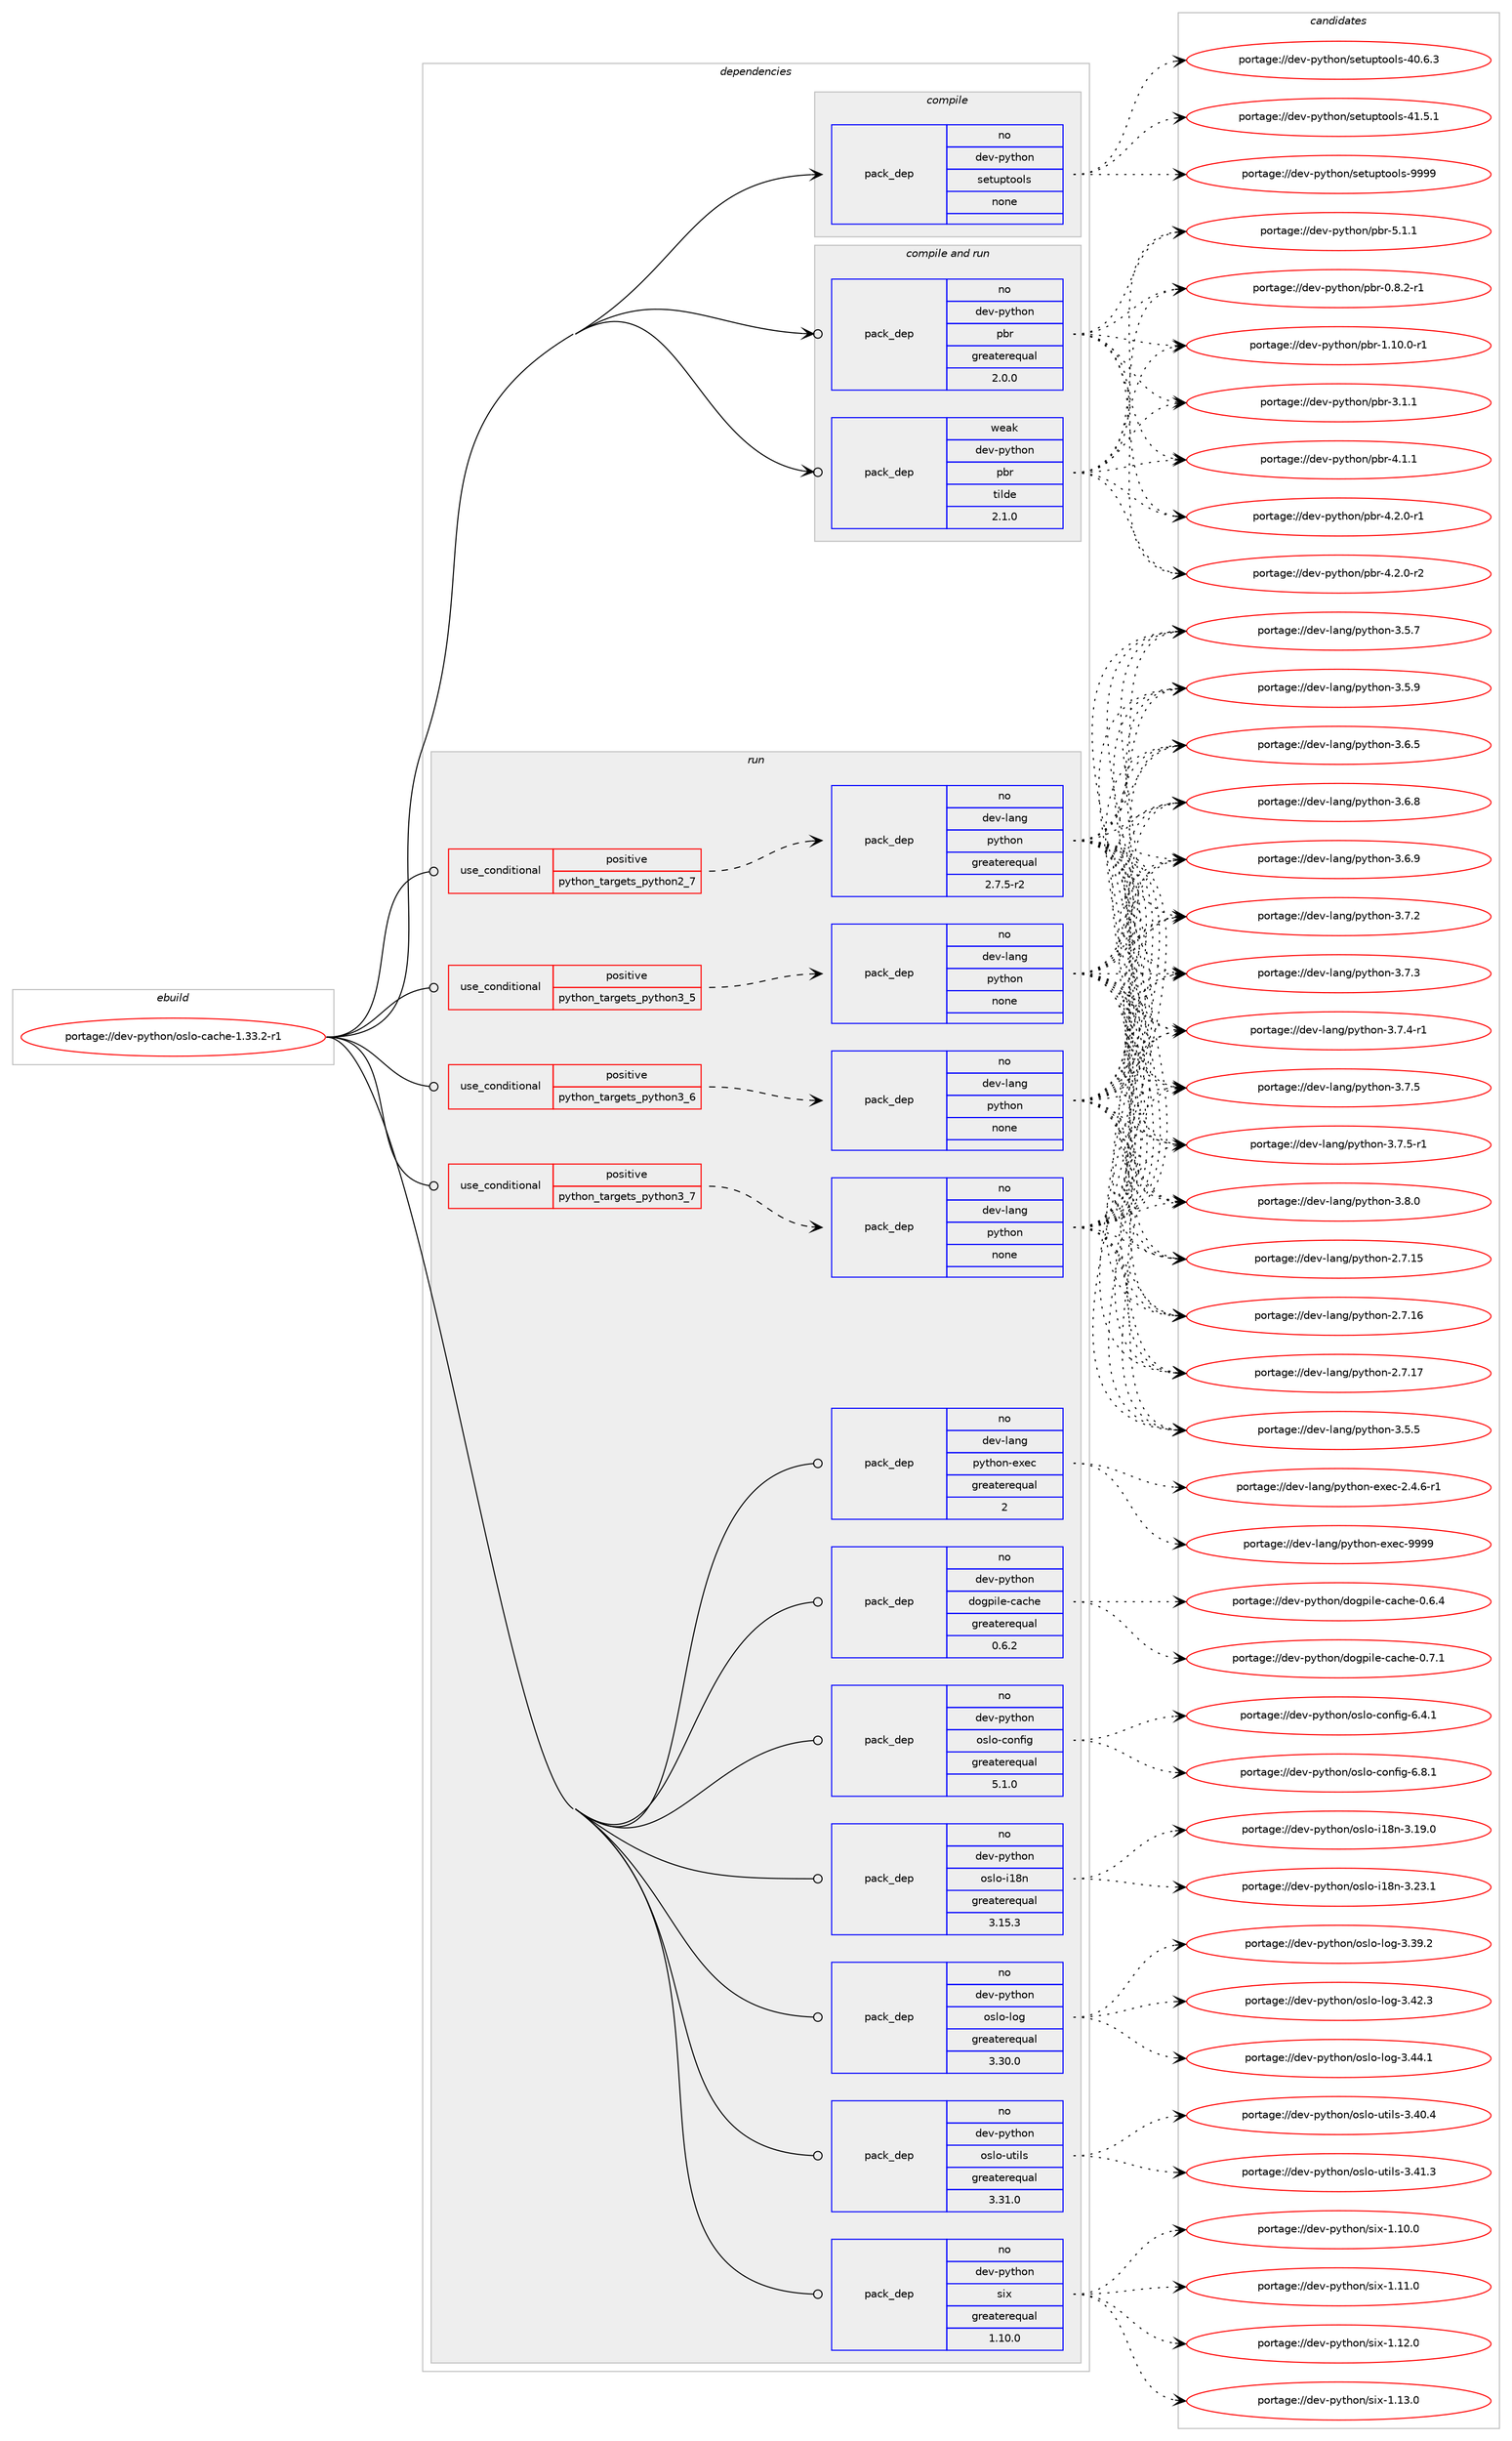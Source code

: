 digraph prolog {

# *************
# Graph options
# *************

newrank=true;
concentrate=true;
compound=true;
graph [rankdir=LR,fontname=Helvetica,fontsize=10,ranksep=1.5];#, ranksep=2.5, nodesep=0.2];
edge  [arrowhead=vee];
node  [fontname=Helvetica,fontsize=10];

# **********
# The ebuild
# **********

subgraph cluster_leftcol {
color=gray;
rank=same;
label=<<i>ebuild</i>>;
id [label="portage://dev-python/oslo-cache-1.33.2-r1", color=red, width=4, href="../dev-python/oslo-cache-1.33.2-r1.svg"];
}

# ****************
# The dependencies
# ****************

subgraph cluster_midcol {
color=gray;
label=<<i>dependencies</i>>;
subgraph cluster_compile {
fillcolor="#eeeeee";
style=filled;
label=<<i>compile</i>>;
subgraph pack117164 {
dependency153476 [label=<<TABLE BORDER="0" CELLBORDER="1" CELLSPACING="0" CELLPADDING="4" WIDTH="220"><TR><TD ROWSPAN="6" CELLPADDING="30">pack_dep</TD></TR><TR><TD WIDTH="110">no</TD></TR><TR><TD>dev-python</TD></TR><TR><TD>setuptools</TD></TR><TR><TD>none</TD></TR><TR><TD></TD></TR></TABLE>>, shape=none, color=blue];
}
id:e -> dependency153476:w [weight=20,style="solid",arrowhead="vee"];
}
subgraph cluster_compileandrun {
fillcolor="#eeeeee";
style=filled;
label=<<i>compile and run</i>>;
subgraph pack117165 {
dependency153477 [label=<<TABLE BORDER="0" CELLBORDER="1" CELLSPACING="0" CELLPADDING="4" WIDTH="220"><TR><TD ROWSPAN="6" CELLPADDING="30">pack_dep</TD></TR><TR><TD WIDTH="110">no</TD></TR><TR><TD>dev-python</TD></TR><TR><TD>pbr</TD></TR><TR><TD>greaterequal</TD></TR><TR><TD>2.0.0</TD></TR></TABLE>>, shape=none, color=blue];
}
id:e -> dependency153477:w [weight=20,style="solid",arrowhead="odotvee"];
subgraph pack117166 {
dependency153478 [label=<<TABLE BORDER="0" CELLBORDER="1" CELLSPACING="0" CELLPADDING="4" WIDTH="220"><TR><TD ROWSPAN="6" CELLPADDING="30">pack_dep</TD></TR><TR><TD WIDTH="110">weak</TD></TR><TR><TD>dev-python</TD></TR><TR><TD>pbr</TD></TR><TR><TD>tilde</TD></TR><TR><TD>2.1.0</TD></TR></TABLE>>, shape=none, color=blue];
}
id:e -> dependency153478:w [weight=20,style="solid",arrowhead="odotvee"];
}
subgraph cluster_run {
fillcolor="#eeeeee";
style=filled;
label=<<i>run</i>>;
subgraph cond32983 {
dependency153479 [label=<<TABLE BORDER="0" CELLBORDER="1" CELLSPACING="0" CELLPADDING="4"><TR><TD ROWSPAN="3" CELLPADDING="10">use_conditional</TD></TR><TR><TD>positive</TD></TR><TR><TD>python_targets_python2_7</TD></TR></TABLE>>, shape=none, color=red];
subgraph pack117167 {
dependency153480 [label=<<TABLE BORDER="0" CELLBORDER="1" CELLSPACING="0" CELLPADDING="4" WIDTH="220"><TR><TD ROWSPAN="6" CELLPADDING="30">pack_dep</TD></TR><TR><TD WIDTH="110">no</TD></TR><TR><TD>dev-lang</TD></TR><TR><TD>python</TD></TR><TR><TD>greaterequal</TD></TR><TR><TD>2.7.5-r2</TD></TR></TABLE>>, shape=none, color=blue];
}
dependency153479:e -> dependency153480:w [weight=20,style="dashed",arrowhead="vee"];
}
id:e -> dependency153479:w [weight=20,style="solid",arrowhead="odot"];
subgraph cond32984 {
dependency153481 [label=<<TABLE BORDER="0" CELLBORDER="1" CELLSPACING="0" CELLPADDING="4"><TR><TD ROWSPAN="3" CELLPADDING="10">use_conditional</TD></TR><TR><TD>positive</TD></TR><TR><TD>python_targets_python3_5</TD></TR></TABLE>>, shape=none, color=red];
subgraph pack117168 {
dependency153482 [label=<<TABLE BORDER="0" CELLBORDER="1" CELLSPACING="0" CELLPADDING="4" WIDTH="220"><TR><TD ROWSPAN="6" CELLPADDING="30">pack_dep</TD></TR><TR><TD WIDTH="110">no</TD></TR><TR><TD>dev-lang</TD></TR><TR><TD>python</TD></TR><TR><TD>none</TD></TR><TR><TD></TD></TR></TABLE>>, shape=none, color=blue];
}
dependency153481:e -> dependency153482:w [weight=20,style="dashed",arrowhead="vee"];
}
id:e -> dependency153481:w [weight=20,style="solid",arrowhead="odot"];
subgraph cond32985 {
dependency153483 [label=<<TABLE BORDER="0" CELLBORDER="1" CELLSPACING="0" CELLPADDING="4"><TR><TD ROWSPAN="3" CELLPADDING="10">use_conditional</TD></TR><TR><TD>positive</TD></TR><TR><TD>python_targets_python3_6</TD></TR></TABLE>>, shape=none, color=red];
subgraph pack117169 {
dependency153484 [label=<<TABLE BORDER="0" CELLBORDER="1" CELLSPACING="0" CELLPADDING="4" WIDTH="220"><TR><TD ROWSPAN="6" CELLPADDING="30">pack_dep</TD></TR><TR><TD WIDTH="110">no</TD></TR><TR><TD>dev-lang</TD></TR><TR><TD>python</TD></TR><TR><TD>none</TD></TR><TR><TD></TD></TR></TABLE>>, shape=none, color=blue];
}
dependency153483:e -> dependency153484:w [weight=20,style="dashed",arrowhead="vee"];
}
id:e -> dependency153483:w [weight=20,style="solid",arrowhead="odot"];
subgraph cond32986 {
dependency153485 [label=<<TABLE BORDER="0" CELLBORDER="1" CELLSPACING="0" CELLPADDING="4"><TR><TD ROWSPAN="3" CELLPADDING="10">use_conditional</TD></TR><TR><TD>positive</TD></TR><TR><TD>python_targets_python3_7</TD></TR></TABLE>>, shape=none, color=red];
subgraph pack117170 {
dependency153486 [label=<<TABLE BORDER="0" CELLBORDER="1" CELLSPACING="0" CELLPADDING="4" WIDTH="220"><TR><TD ROWSPAN="6" CELLPADDING="30">pack_dep</TD></TR><TR><TD WIDTH="110">no</TD></TR><TR><TD>dev-lang</TD></TR><TR><TD>python</TD></TR><TR><TD>none</TD></TR><TR><TD></TD></TR></TABLE>>, shape=none, color=blue];
}
dependency153485:e -> dependency153486:w [weight=20,style="dashed",arrowhead="vee"];
}
id:e -> dependency153485:w [weight=20,style="solid",arrowhead="odot"];
subgraph pack117171 {
dependency153487 [label=<<TABLE BORDER="0" CELLBORDER="1" CELLSPACING="0" CELLPADDING="4" WIDTH="220"><TR><TD ROWSPAN="6" CELLPADDING="30">pack_dep</TD></TR><TR><TD WIDTH="110">no</TD></TR><TR><TD>dev-lang</TD></TR><TR><TD>python-exec</TD></TR><TR><TD>greaterequal</TD></TR><TR><TD>2</TD></TR></TABLE>>, shape=none, color=blue];
}
id:e -> dependency153487:w [weight=20,style="solid",arrowhead="odot"];
subgraph pack117172 {
dependency153488 [label=<<TABLE BORDER="0" CELLBORDER="1" CELLSPACING="0" CELLPADDING="4" WIDTH="220"><TR><TD ROWSPAN="6" CELLPADDING="30">pack_dep</TD></TR><TR><TD WIDTH="110">no</TD></TR><TR><TD>dev-python</TD></TR><TR><TD>dogpile-cache</TD></TR><TR><TD>greaterequal</TD></TR><TR><TD>0.6.2</TD></TR></TABLE>>, shape=none, color=blue];
}
id:e -> dependency153488:w [weight=20,style="solid",arrowhead="odot"];
subgraph pack117173 {
dependency153489 [label=<<TABLE BORDER="0" CELLBORDER="1" CELLSPACING="0" CELLPADDING="4" WIDTH="220"><TR><TD ROWSPAN="6" CELLPADDING="30">pack_dep</TD></TR><TR><TD WIDTH="110">no</TD></TR><TR><TD>dev-python</TD></TR><TR><TD>oslo-config</TD></TR><TR><TD>greaterequal</TD></TR><TR><TD>5.1.0</TD></TR></TABLE>>, shape=none, color=blue];
}
id:e -> dependency153489:w [weight=20,style="solid",arrowhead="odot"];
subgraph pack117174 {
dependency153490 [label=<<TABLE BORDER="0" CELLBORDER="1" CELLSPACING="0" CELLPADDING="4" WIDTH="220"><TR><TD ROWSPAN="6" CELLPADDING="30">pack_dep</TD></TR><TR><TD WIDTH="110">no</TD></TR><TR><TD>dev-python</TD></TR><TR><TD>oslo-i18n</TD></TR><TR><TD>greaterequal</TD></TR><TR><TD>3.15.3</TD></TR></TABLE>>, shape=none, color=blue];
}
id:e -> dependency153490:w [weight=20,style="solid",arrowhead="odot"];
subgraph pack117175 {
dependency153491 [label=<<TABLE BORDER="0" CELLBORDER="1" CELLSPACING="0" CELLPADDING="4" WIDTH="220"><TR><TD ROWSPAN="6" CELLPADDING="30">pack_dep</TD></TR><TR><TD WIDTH="110">no</TD></TR><TR><TD>dev-python</TD></TR><TR><TD>oslo-log</TD></TR><TR><TD>greaterequal</TD></TR><TR><TD>3.30.0</TD></TR></TABLE>>, shape=none, color=blue];
}
id:e -> dependency153491:w [weight=20,style="solid",arrowhead="odot"];
subgraph pack117176 {
dependency153492 [label=<<TABLE BORDER="0" CELLBORDER="1" CELLSPACING="0" CELLPADDING="4" WIDTH="220"><TR><TD ROWSPAN="6" CELLPADDING="30">pack_dep</TD></TR><TR><TD WIDTH="110">no</TD></TR><TR><TD>dev-python</TD></TR><TR><TD>oslo-utils</TD></TR><TR><TD>greaterequal</TD></TR><TR><TD>3.31.0</TD></TR></TABLE>>, shape=none, color=blue];
}
id:e -> dependency153492:w [weight=20,style="solid",arrowhead="odot"];
subgraph pack117177 {
dependency153493 [label=<<TABLE BORDER="0" CELLBORDER="1" CELLSPACING="0" CELLPADDING="4" WIDTH="220"><TR><TD ROWSPAN="6" CELLPADDING="30">pack_dep</TD></TR><TR><TD WIDTH="110">no</TD></TR><TR><TD>dev-python</TD></TR><TR><TD>six</TD></TR><TR><TD>greaterequal</TD></TR><TR><TD>1.10.0</TD></TR></TABLE>>, shape=none, color=blue];
}
id:e -> dependency153493:w [weight=20,style="solid",arrowhead="odot"];
}
}

# **************
# The candidates
# **************

subgraph cluster_choices {
rank=same;
color=gray;
label=<<i>candidates</i>>;

subgraph choice117164 {
color=black;
nodesep=1;
choiceportage100101118451121211161041111104711510111611711211611111110811545524846544651 [label="portage://dev-python/setuptools-40.6.3", color=red, width=4,href="../dev-python/setuptools-40.6.3.svg"];
choiceportage100101118451121211161041111104711510111611711211611111110811545524946534649 [label="portage://dev-python/setuptools-41.5.1", color=red, width=4,href="../dev-python/setuptools-41.5.1.svg"];
choiceportage10010111845112121116104111110471151011161171121161111111081154557575757 [label="portage://dev-python/setuptools-9999", color=red, width=4,href="../dev-python/setuptools-9999.svg"];
dependency153476:e -> choiceportage100101118451121211161041111104711510111611711211611111110811545524846544651:w [style=dotted,weight="100"];
dependency153476:e -> choiceportage100101118451121211161041111104711510111611711211611111110811545524946534649:w [style=dotted,weight="100"];
dependency153476:e -> choiceportage10010111845112121116104111110471151011161171121161111111081154557575757:w [style=dotted,weight="100"];
}
subgraph choice117165 {
color=black;
nodesep=1;
choiceportage1001011184511212111610411111047112981144548465646504511449 [label="portage://dev-python/pbr-0.8.2-r1", color=red, width=4,href="../dev-python/pbr-0.8.2-r1.svg"];
choiceportage100101118451121211161041111104711298114454946494846484511449 [label="portage://dev-python/pbr-1.10.0-r1", color=red, width=4,href="../dev-python/pbr-1.10.0-r1.svg"];
choiceportage100101118451121211161041111104711298114455146494649 [label="portage://dev-python/pbr-3.1.1", color=red, width=4,href="../dev-python/pbr-3.1.1.svg"];
choiceportage100101118451121211161041111104711298114455246494649 [label="portage://dev-python/pbr-4.1.1", color=red, width=4,href="../dev-python/pbr-4.1.1.svg"];
choiceportage1001011184511212111610411111047112981144552465046484511449 [label="portage://dev-python/pbr-4.2.0-r1", color=red, width=4,href="../dev-python/pbr-4.2.0-r1.svg"];
choiceportage1001011184511212111610411111047112981144552465046484511450 [label="portage://dev-python/pbr-4.2.0-r2", color=red, width=4,href="../dev-python/pbr-4.2.0-r2.svg"];
choiceportage100101118451121211161041111104711298114455346494649 [label="portage://dev-python/pbr-5.1.1", color=red, width=4,href="../dev-python/pbr-5.1.1.svg"];
dependency153477:e -> choiceportage1001011184511212111610411111047112981144548465646504511449:w [style=dotted,weight="100"];
dependency153477:e -> choiceportage100101118451121211161041111104711298114454946494846484511449:w [style=dotted,weight="100"];
dependency153477:e -> choiceportage100101118451121211161041111104711298114455146494649:w [style=dotted,weight="100"];
dependency153477:e -> choiceportage100101118451121211161041111104711298114455246494649:w [style=dotted,weight="100"];
dependency153477:e -> choiceportage1001011184511212111610411111047112981144552465046484511449:w [style=dotted,weight="100"];
dependency153477:e -> choiceportage1001011184511212111610411111047112981144552465046484511450:w [style=dotted,weight="100"];
dependency153477:e -> choiceportage100101118451121211161041111104711298114455346494649:w [style=dotted,weight="100"];
}
subgraph choice117166 {
color=black;
nodesep=1;
choiceportage1001011184511212111610411111047112981144548465646504511449 [label="portage://dev-python/pbr-0.8.2-r1", color=red, width=4,href="../dev-python/pbr-0.8.2-r1.svg"];
choiceportage100101118451121211161041111104711298114454946494846484511449 [label="portage://dev-python/pbr-1.10.0-r1", color=red, width=4,href="../dev-python/pbr-1.10.0-r1.svg"];
choiceportage100101118451121211161041111104711298114455146494649 [label="portage://dev-python/pbr-3.1.1", color=red, width=4,href="../dev-python/pbr-3.1.1.svg"];
choiceportage100101118451121211161041111104711298114455246494649 [label="portage://dev-python/pbr-4.1.1", color=red, width=4,href="../dev-python/pbr-4.1.1.svg"];
choiceportage1001011184511212111610411111047112981144552465046484511449 [label="portage://dev-python/pbr-4.2.0-r1", color=red, width=4,href="../dev-python/pbr-4.2.0-r1.svg"];
choiceportage1001011184511212111610411111047112981144552465046484511450 [label="portage://dev-python/pbr-4.2.0-r2", color=red, width=4,href="../dev-python/pbr-4.2.0-r2.svg"];
choiceportage100101118451121211161041111104711298114455346494649 [label="portage://dev-python/pbr-5.1.1", color=red, width=4,href="../dev-python/pbr-5.1.1.svg"];
dependency153478:e -> choiceportage1001011184511212111610411111047112981144548465646504511449:w [style=dotted,weight="100"];
dependency153478:e -> choiceportage100101118451121211161041111104711298114454946494846484511449:w [style=dotted,weight="100"];
dependency153478:e -> choiceportage100101118451121211161041111104711298114455146494649:w [style=dotted,weight="100"];
dependency153478:e -> choiceportage100101118451121211161041111104711298114455246494649:w [style=dotted,weight="100"];
dependency153478:e -> choiceportage1001011184511212111610411111047112981144552465046484511449:w [style=dotted,weight="100"];
dependency153478:e -> choiceportage1001011184511212111610411111047112981144552465046484511450:w [style=dotted,weight="100"];
dependency153478:e -> choiceportage100101118451121211161041111104711298114455346494649:w [style=dotted,weight="100"];
}
subgraph choice117167 {
color=black;
nodesep=1;
choiceportage10010111845108971101034711212111610411111045504655464953 [label="portage://dev-lang/python-2.7.15", color=red, width=4,href="../dev-lang/python-2.7.15.svg"];
choiceportage10010111845108971101034711212111610411111045504655464954 [label="portage://dev-lang/python-2.7.16", color=red, width=4,href="../dev-lang/python-2.7.16.svg"];
choiceportage10010111845108971101034711212111610411111045504655464955 [label="portage://dev-lang/python-2.7.17", color=red, width=4,href="../dev-lang/python-2.7.17.svg"];
choiceportage100101118451089711010347112121116104111110455146534653 [label="portage://dev-lang/python-3.5.5", color=red, width=4,href="../dev-lang/python-3.5.5.svg"];
choiceportage100101118451089711010347112121116104111110455146534655 [label="portage://dev-lang/python-3.5.7", color=red, width=4,href="../dev-lang/python-3.5.7.svg"];
choiceportage100101118451089711010347112121116104111110455146534657 [label="portage://dev-lang/python-3.5.9", color=red, width=4,href="../dev-lang/python-3.5.9.svg"];
choiceportage100101118451089711010347112121116104111110455146544653 [label="portage://dev-lang/python-3.6.5", color=red, width=4,href="../dev-lang/python-3.6.5.svg"];
choiceportage100101118451089711010347112121116104111110455146544656 [label="portage://dev-lang/python-3.6.8", color=red, width=4,href="../dev-lang/python-3.6.8.svg"];
choiceportage100101118451089711010347112121116104111110455146544657 [label="portage://dev-lang/python-3.6.9", color=red, width=4,href="../dev-lang/python-3.6.9.svg"];
choiceportage100101118451089711010347112121116104111110455146554650 [label="portage://dev-lang/python-3.7.2", color=red, width=4,href="../dev-lang/python-3.7.2.svg"];
choiceportage100101118451089711010347112121116104111110455146554651 [label="portage://dev-lang/python-3.7.3", color=red, width=4,href="../dev-lang/python-3.7.3.svg"];
choiceportage1001011184510897110103471121211161041111104551465546524511449 [label="portage://dev-lang/python-3.7.4-r1", color=red, width=4,href="../dev-lang/python-3.7.4-r1.svg"];
choiceportage100101118451089711010347112121116104111110455146554653 [label="portage://dev-lang/python-3.7.5", color=red, width=4,href="../dev-lang/python-3.7.5.svg"];
choiceportage1001011184510897110103471121211161041111104551465546534511449 [label="portage://dev-lang/python-3.7.5-r1", color=red, width=4,href="../dev-lang/python-3.7.5-r1.svg"];
choiceportage100101118451089711010347112121116104111110455146564648 [label="portage://dev-lang/python-3.8.0", color=red, width=4,href="../dev-lang/python-3.8.0.svg"];
dependency153480:e -> choiceportage10010111845108971101034711212111610411111045504655464953:w [style=dotted,weight="100"];
dependency153480:e -> choiceportage10010111845108971101034711212111610411111045504655464954:w [style=dotted,weight="100"];
dependency153480:e -> choiceportage10010111845108971101034711212111610411111045504655464955:w [style=dotted,weight="100"];
dependency153480:e -> choiceportage100101118451089711010347112121116104111110455146534653:w [style=dotted,weight="100"];
dependency153480:e -> choiceportage100101118451089711010347112121116104111110455146534655:w [style=dotted,weight="100"];
dependency153480:e -> choiceportage100101118451089711010347112121116104111110455146534657:w [style=dotted,weight="100"];
dependency153480:e -> choiceportage100101118451089711010347112121116104111110455146544653:w [style=dotted,weight="100"];
dependency153480:e -> choiceportage100101118451089711010347112121116104111110455146544656:w [style=dotted,weight="100"];
dependency153480:e -> choiceportage100101118451089711010347112121116104111110455146544657:w [style=dotted,weight="100"];
dependency153480:e -> choiceportage100101118451089711010347112121116104111110455146554650:w [style=dotted,weight="100"];
dependency153480:e -> choiceportage100101118451089711010347112121116104111110455146554651:w [style=dotted,weight="100"];
dependency153480:e -> choiceportage1001011184510897110103471121211161041111104551465546524511449:w [style=dotted,weight="100"];
dependency153480:e -> choiceportage100101118451089711010347112121116104111110455146554653:w [style=dotted,weight="100"];
dependency153480:e -> choiceportage1001011184510897110103471121211161041111104551465546534511449:w [style=dotted,weight="100"];
dependency153480:e -> choiceportage100101118451089711010347112121116104111110455146564648:w [style=dotted,weight="100"];
}
subgraph choice117168 {
color=black;
nodesep=1;
choiceportage10010111845108971101034711212111610411111045504655464953 [label="portage://dev-lang/python-2.7.15", color=red, width=4,href="../dev-lang/python-2.7.15.svg"];
choiceportage10010111845108971101034711212111610411111045504655464954 [label="portage://dev-lang/python-2.7.16", color=red, width=4,href="../dev-lang/python-2.7.16.svg"];
choiceportage10010111845108971101034711212111610411111045504655464955 [label="portage://dev-lang/python-2.7.17", color=red, width=4,href="../dev-lang/python-2.7.17.svg"];
choiceportage100101118451089711010347112121116104111110455146534653 [label="portage://dev-lang/python-3.5.5", color=red, width=4,href="../dev-lang/python-3.5.5.svg"];
choiceportage100101118451089711010347112121116104111110455146534655 [label="portage://dev-lang/python-3.5.7", color=red, width=4,href="../dev-lang/python-3.5.7.svg"];
choiceportage100101118451089711010347112121116104111110455146534657 [label="portage://dev-lang/python-3.5.9", color=red, width=4,href="../dev-lang/python-3.5.9.svg"];
choiceportage100101118451089711010347112121116104111110455146544653 [label="portage://dev-lang/python-3.6.5", color=red, width=4,href="../dev-lang/python-3.6.5.svg"];
choiceportage100101118451089711010347112121116104111110455146544656 [label="portage://dev-lang/python-3.6.8", color=red, width=4,href="../dev-lang/python-3.6.8.svg"];
choiceportage100101118451089711010347112121116104111110455146544657 [label="portage://dev-lang/python-3.6.9", color=red, width=4,href="../dev-lang/python-3.6.9.svg"];
choiceportage100101118451089711010347112121116104111110455146554650 [label="portage://dev-lang/python-3.7.2", color=red, width=4,href="../dev-lang/python-3.7.2.svg"];
choiceportage100101118451089711010347112121116104111110455146554651 [label="portage://dev-lang/python-3.7.3", color=red, width=4,href="../dev-lang/python-3.7.3.svg"];
choiceportage1001011184510897110103471121211161041111104551465546524511449 [label="portage://dev-lang/python-3.7.4-r1", color=red, width=4,href="../dev-lang/python-3.7.4-r1.svg"];
choiceportage100101118451089711010347112121116104111110455146554653 [label="portage://dev-lang/python-3.7.5", color=red, width=4,href="../dev-lang/python-3.7.5.svg"];
choiceportage1001011184510897110103471121211161041111104551465546534511449 [label="portage://dev-lang/python-3.7.5-r1", color=red, width=4,href="../dev-lang/python-3.7.5-r1.svg"];
choiceportage100101118451089711010347112121116104111110455146564648 [label="portage://dev-lang/python-3.8.0", color=red, width=4,href="../dev-lang/python-3.8.0.svg"];
dependency153482:e -> choiceportage10010111845108971101034711212111610411111045504655464953:w [style=dotted,weight="100"];
dependency153482:e -> choiceportage10010111845108971101034711212111610411111045504655464954:w [style=dotted,weight="100"];
dependency153482:e -> choiceportage10010111845108971101034711212111610411111045504655464955:w [style=dotted,weight="100"];
dependency153482:e -> choiceportage100101118451089711010347112121116104111110455146534653:w [style=dotted,weight="100"];
dependency153482:e -> choiceportage100101118451089711010347112121116104111110455146534655:w [style=dotted,weight="100"];
dependency153482:e -> choiceportage100101118451089711010347112121116104111110455146534657:w [style=dotted,weight="100"];
dependency153482:e -> choiceportage100101118451089711010347112121116104111110455146544653:w [style=dotted,weight="100"];
dependency153482:e -> choiceportage100101118451089711010347112121116104111110455146544656:w [style=dotted,weight="100"];
dependency153482:e -> choiceportage100101118451089711010347112121116104111110455146544657:w [style=dotted,weight="100"];
dependency153482:e -> choiceportage100101118451089711010347112121116104111110455146554650:w [style=dotted,weight="100"];
dependency153482:e -> choiceportage100101118451089711010347112121116104111110455146554651:w [style=dotted,weight="100"];
dependency153482:e -> choiceportage1001011184510897110103471121211161041111104551465546524511449:w [style=dotted,weight="100"];
dependency153482:e -> choiceportage100101118451089711010347112121116104111110455146554653:w [style=dotted,weight="100"];
dependency153482:e -> choiceportage1001011184510897110103471121211161041111104551465546534511449:w [style=dotted,weight="100"];
dependency153482:e -> choiceportage100101118451089711010347112121116104111110455146564648:w [style=dotted,weight="100"];
}
subgraph choice117169 {
color=black;
nodesep=1;
choiceportage10010111845108971101034711212111610411111045504655464953 [label="portage://dev-lang/python-2.7.15", color=red, width=4,href="../dev-lang/python-2.7.15.svg"];
choiceportage10010111845108971101034711212111610411111045504655464954 [label="portage://dev-lang/python-2.7.16", color=red, width=4,href="../dev-lang/python-2.7.16.svg"];
choiceportage10010111845108971101034711212111610411111045504655464955 [label="portage://dev-lang/python-2.7.17", color=red, width=4,href="../dev-lang/python-2.7.17.svg"];
choiceportage100101118451089711010347112121116104111110455146534653 [label="portage://dev-lang/python-3.5.5", color=red, width=4,href="../dev-lang/python-3.5.5.svg"];
choiceportage100101118451089711010347112121116104111110455146534655 [label="portage://dev-lang/python-3.5.7", color=red, width=4,href="../dev-lang/python-3.5.7.svg"];
choiceportage100101118451089711010347112121116104111110455146534657 [label="portage://dev-lang/python-3.5.9", color=red, width=4,href="../dev-lang/python-3.5.9.svg"];
choiceportage100101118451089711010347112121116104111110455146544653 [label="portage://dev-lang/python-3.6.5", color=red, width=4,href="../dev-lang/python-3.6.5.svg"];
choiceportage100101118451089711010347112121116104111110455146544656 [label="portage://dev-lang/python-3.6.8", color=red, width=4,href="../dev-lang/python-3.6.8.svg"];
choiceportage100101118451089711010347112121116104111110455146544657 [label="portage://dev-lang/python-3.6.9", color=red, width=4,href="../dev-lang/python-3.6.9.svg"];
choiceportage100101118451089711010347112121116104111110455146554650 [label="portage://dev-lang/python-3.7.2", color=red, width=4,href="../dev-lang/python-3.7.2.svg"];
choiceportage100101118451089711010347112121116104111110455146554651 [label="portage://dev-lang/python-3.7.3", color=red, width=4,href="../dev-lang/python-3.7.3.svg"];
choiceportage1001011184510897110103471121211161041111104551465546524511449 [label="portage://dev-lang/python-3.7.4-r1", color=red, width=4,href="../dev-lang/python-3.7.4-r1.svg"];
choiceportage100101118451089711010347112121116104111110455146554653 [label="portage://dev-lang/python-3.7.5", color=red, width=4,href="../dev-lang/python-3.7.5.svg"];
choiceportage1001011184510897110103471121211161041111104551465546534511449 [label="portage://dev-lang/python-3.7.5-r1", color=red, width=4,href="../dev-lang/python-3.7.5-r1.svg"];
choiceportage100101118451089711010347112121116104111110455146564648 [label="portage://dev-lang/python-3.8.0", color=red, width=4,href="../dev-lang/python-3.8.0.svg"];
dependency153484:e -> choiceportage10010111845108971101034711212111610411111045504655464953:w [style=dotted,weight="100"];
dependency153484:e -> choiceportage10010111845108971101034711212111610411111045504655464954:w [style=dotted,weight="100"];
dependency153484:e -> choiceportage10010111845108971101034711212111610411111045504655464955:w [style=dotted,weight="100"];
dependency153484:e -> choiceportage100101118451089711010347112121116104111110455146534653:w [style=dotted,weight="100"];
dependency153484:e -> choiceportage100101118451089711010347112121116104111110455146534655:w [style=dotted,weight="100"];
dependency153484:e -> choiceportage100101118451089711010347112121116104111110455146534657:w [style=dotted,weight="100"];
dependency153484:e -> choiceportage100101118451089711010347112121116104111110455146544653:w [style=dotted,weight="100"];
dependency153484:e -> choiceportage100101118451089711010347112121116104111110455146544656:w [style=dotted,weight="100"];
dependency153484:e -> choiceportage100101118451089711010347112121116104111110455146544657:w [style=dotted,weight="100"];
dependency153484:e -> choiceportage100101118451089711010347112121116104111110455146554650:w [style=dotted,weight="100"];
dependency153484:e -> choiceportage100101118451089711010347112121116104111110455146554651:w [style=dotted,weight="100"];
dependency153484:e -> choiceportage1001011184510897110103471121211161041111104551465546524511449:w [style=dotted,weight="100"];
dependency153484:e -> choiceportage100101118451089711010347112121116104111110455146554653:w [style=dotted,weight="100"];
dependency153484:e -> choiceportage1001011184510897110103471121211161041111104551465546534511449:w [style=dotted,weight="100"];
dependency153484:e -> choiceportage100101118451089711010347112121116104111110455146564648:w [style=dotted,weight="100"];
}
subgraph choice117170 {
color=black;
nodesep=1;
choiceportage10010111845108971101034711212111610411111045504655464953 [label="portage://dev-lang/python-2.7.15", color=red, width=4,href="../dev-lang/python-2.7.15.svg"];
choiceportage10010111845108971101034711212111610411111045504655464954 [label="portage://dev-lang/python-2.7.16", color=red, width=4,href="../dev-lang/python-2.7.16.svg"];
choiceportage10010111845108971101034711212111610411111045504655464955 [label="portage://dev-lang/python-2.7.17", color=red, width=4,href="../dev-lang/python-2.7.17.svg"];
choiceportage100101118451089711010347112121116104111110455146534653 [label="portage://dev-lang/python-3.5.5", color=red, width=4,href="../dev-lang/python-3.5.5.svg"];
choiceportage100101118451089711010347112121116104111110455146534655 [label="portage://dev-lang/python-3.5.7", color=red, width=4,href="../dev-lang/python-3.5.7.svg"];
choiceportage100101118451089711010347112121116104111110455146534657 [label="portage://dev-lang/python-3.5.9", color=red, width=4,href="../dev-lang/python-3.5.9.svg"];
choiceportage100101118451089711010347112121116104111110455146544653 [label="portage://dev-lang/python-3.6.5", color=red, width=4,href="../dev-lang/python-3.6.5.svg"];
choiceportage100101118451089711010347112121116104111110455146544656 [label="portage://dev-lang/python-3.6.8", color=red, width=4,href="../dev-lang/python-3.6.8.svg"];
choiceportage100101118451089711010347112121116104111110455146544657 [label="portage://dev-lang/python-3.6.9", color=red, width=4,href="../dev-lang/python-3.6.9.svg"];
choiceportage100101118451089711010347112121116104111110455146554650 [label="portage://dev-lang/python-3.7.2", color=red, width=4,href="../dev-lang/python-3.7.2.svg"];
choiceportage100101118451089711010347112121116104111110455146554651 [label="portage://dev-lang/python-3.7.3", color=red, width=4,href="../dev-lang/python-3.7.3.svg"];
choiceportage1001011184510897110103471121211161041111104551465546524511449 [label="portage://dev-lang/python-3.7.4-r1", color=red, width=4,href="../dev-lang/python-3.7.4-r1.svg"];
choiceportage100101118451089711010347112121116104111110455146554653 [label="portage://dev-lang/python-3.7.5", color=red, width=4,href="../dev-lang/python-3.7.5.svg"];
choiceportage1001011184510897110103471121211161041111104551465546534511449 [label="portage://dev-lang/python-3.7.5-r1", color=red, width=4,href="../dev-lang/python-3.7.5-r1.svg"];
choiceportage100101118451089711010347112121116104111110455146564648 [label="portage://dev-lang/python-3.8.0", color=red, width=4,href="../dev-lang/python-3.8.0.svg"];
dependency153486:e -> choiceportage10010111845108971101034711212111610411111045504655464953:w [style=dotted,weight="100"];
dependency153486:e -> choiceportage10010111845108971101034711212111610411111045504655464954:w [style=dotted,weight="100"];
dependency153486:e -> choiceportage10010111845108971101034711212111610411111045504655464955:w [style=dotted,weight="100"];
dependency153486:e -> choiceportage100101118451089711010347112121116104111110455146534653:w [style=dotted,weight="100"];
dependency153486:e -> choiceportage100101118451089711010347112121116104111110455146534655:w [style=dotted,weight="100"];
dependency153486:e -> choiceportage100101118451089711010347112121116104111110455146534657:w [style=dotted,weight="100"];
dependency153486:e -> choiceportage100101118451089711010347112121116104111110455146544653:w [style=dotted,weight="100"];
dependency153486:e -> choiceportage100101118451089711010347112121116104111110455146544656:w [style=dotted,weight="100"];
dependency153486:e -> choiceportage100101118451089711010347112121116104111110455146544657:w [style=dotted,weight="100"];
dependency153486:e -> choiceportage100101118451089711010347112121116104111110455146554650:w [style=dotted,weight="100"];
dependency153486:e -> choiceportage100101118451089711010347112121116104111110455146554651:w [style=dotted,weight="100"];
dependency153486:e -> choiceportage1001011184510897110103471121211161041111104551465546524511449:w [style=dotted,weight="100"];
dependency153486:e -> choiceportage100101118451089711010347112121116104111110455146554653:w [style=dotted,weight="100"];
dependency153486:e -> choiceportage1001011184510897110103471121211161041111104551465546534511449:w [style=dotted,weight="100"];
dependency153486:e -> choiceportage100101118451089711010347112121116104111110455146564648:w [style=dotted,weight="100"];
}
subgraph choice117171 {
color=black;
nodesep=1;
choiceportage10010111845108971101034711212111610411111045101120101994550465246544511449 [label="portage://dev-lang/python-exec-2.4.6-r1", color=red, width=4,href="../dev-lang/python-exec-2.4.6-r1.svg"];
choiceportage10010111845108971101034711212111610411111045101120101994557575757 [label="portage://dev-lang/python-exec-9999", color=red, width=4,href="../dev-lang/python-exec-9999.svg"];
dependency153487:e -> choiceportage10010111845108971101034711212111610411111045101120101994550465246544511449:w [style=dotted,weight="100"];
dependency153487:e -> choiceportage10010111845108971101034711212111610411111045101120101994557575757:w [style=dotted,weight="100"];
}
subgraph choice117172 {
color=black;
nodesep=1;
choiceportage100101118451121211161041111104710011110311210510810145999799104101454846544652 [label="portage://dev-python/dogpile-cache-0.6.4", color=red, width=4,href="../dev-python/dogpile-cache-0.6.4.svg"];
choiceportage100101118451121211161041111104710011110311210510810145999799104101454846554649 [label="portage://dev-python/dogpile-cache-0.7.1", color=red, width=4,href="../dev-python/dogpile-cache-0.7.1.svg"];
dependency153488:e -> choiceportage100101118451121211161041111104710011110311210510810145999799104101454846544652:w [style=dotted,weight="100"];
dependency153488:e -> choiceportage100101118451121211161041111104710011110311210510810145999799104101454846554649:w [style=dotted,weight="100"];
}
subgraph choice117173 {
color=black;
nodesep=1;
choiceportage10010111845112121116104111110471111151081114599111110102105103455446524649 [label="portage://dev-python/oslo-config-6.4.1", color=red, width=4,href="../dev-python/oslo-config-6.4.1.svg"];
choiceportage10010111845112121116104111110471111151081114599111110102105103455446564649 [label="portage://dev-python/oslo-config-6.8.1", color=red, width=4,href="../dev-python/oslo-config-6.8.1.svg"];
dependency153489:e -> choiceportage10010111845112121116104111110471111151081114599111110102105103455446524649:w [style=dotted,weight="100"];
dependency153489:e -> choiceportage10010111845112121116104111110471111151081114599111110102105103455446564649:w [style=dotted,weight="100"];
}
subgraph choice117174 {
color=black;
nodesep=1;
choiceportage100101118451121211161041111104711111510811145105495611045514649574648 [label="portage://dev-python/oslo-i18n-3.19.0", color=red, width=4,href="../dev-python/oslo-i18n-3.19.0.svg"];
choiceportage100101118451121211161041111104711111510811145105495611045514650514649 [label="portage://dev-python/oslo-i18n-3.23.1", color=red, width=4,href="../dev-python/oslo-i18n-3.23.1.svg"];
dependency153490:e -> choiceportage100101118451121211161041111104711111510811145105495611045514649574648:w [style=dotted,weight="100"];
dependency153490:e -> choiceportage100101118451121211161041111104711111510811145105495611045514650514649:w [style=dotted,weight="100"];
}
subgraph choice117175 {
color=black;
nodesep=1;
choiceportage10010111845112121116104111110471111151081114510811110345514651574650 [label="portage://dev-python/oslo-log-3.39.2", color=red, width=4,href="../dev-python/oslo-log-3.39.2.svg"];
choiceportage10010111845112121116104111110471111151081114510811110345514652504651 [label="portage://dev-python/oslo-log-3.42.3", color=red, width=4,href="../dev-python/oslo-log-3.42.3.svg"];
choiceportage10010111845112121116104111110471111151081114510811110345514652524649 [label="portage://dev-python/oslo-log-3.44.1", color=red, width=4,href="../dev-python/oslo-log-3.44.1.svg"];
dependency153491:e -> choiceportage10010111845112121116104111110471111151081114510811110345514651574650:w [style=dotted,weight="100"];
dependency153491:e -> choiceportage10010111845112121116104111110471111151081114510811110345514652504651:w [style=dotted,weight="100"];
dependency153491:e -> choiceportage10010111845112121116104111110471111151081114510811110345514652524649:w [style=dotted,weight="100"];
}
subgraph choice117176 {
color=black;
nodesep=1;
choiceportage10010111845112121116104111110471111151081114511711610510811545514652484652 [label="portage://dev-python/oslo-utils-3.40.4", color=red, width=4,href="../dev-python/oslo-utils-3.40.4.svg"];
choiceportage10010111845112121116104111110471111151081114511711610510811545514652494651 [label="portage://dev-python/oslo-utils-3.41.3", color=red, width=4,href="../dev-python/oslo-utils-3.41.3.svg"];
dependency153492:e -> choiceportage10010111845112121116104111110471111151081114511711610510811545514652484652:w [style=dotted,weight="100"];
dependency153492:e -> choiceportage10010111845112121116104111110471111151081114511711610510811545514652494651:w [style=dotted,weight="100"];
}
subgraph choice117177 {
color=black;
nodesep=1;
choiceportage100101118451121211161041111104711510512045494649484648 [label="portage://dev-python/six-1.10.0", color=red, width=4,href="../dev-python/six-1.10.0.svg"];
choiceportage100101118451121211161041111104711510512045494649494648 [label="portage://dev-python/six-1.11.0", color=red, width=4,href="../dev-python/six-1.11.0.svg"];
choiceportage100101118451121211161041111104711510512045494649504648 [label="portage://dev-python/six-1.12.0", color=red, width=4,href="../dev-python/six-1.12.0.svg"];
choiceportage100101118451121211161041111104711510512045494649514648 [label="portage://dev-python/six-1.13.0", color=red, width=4,href="../dev-python/six-1.13.0.svg"];
dependency153493:e -> choiceportage100101118451121211161041111104711510512045494649484648:w [style=dotted,weight="100"];
dependency153493:e -> choiceportage100101118451121211161041111104711510512045494649494648:w [style=dotted,weight="100"];
dependency153493:e -> choiceportage100101118451121211161041111104711510512045494649504648:w [style=dotted,weight="100"];
dependency153493:e -> choiceportage100101118451121211161041111104711510512045494649514648:w [style=dotted,weight="100"];
}
}

}
